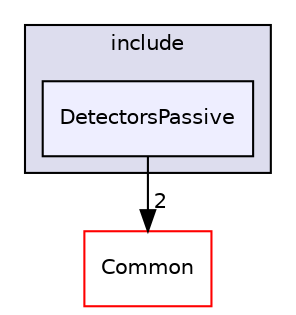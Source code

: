 digraph "/home/travis/build/AliceO2Group/AliceO2/Detectors/Passive/include/DetectorsPassive" {
  bgcolor=transparent;
  compound=true
  node [ fontsize="10", fontname="Helvetica"];
  edge [ labelfontsize="10", labelfontname="Helvetica"];
  subgraph clusterdir_d5ecc06a730b889a096d12946000dd48 {
    graph [ bgcolor="#ddddee", pencolor="black", label="include" fontname="Helvetica", fontsize="10", URL="dir_d5ecc06a730b889a096d12946000dd48.html"]
  dir_72724ee868ffdb57615bd2021f241624 [shape=box, label="DetectorsPassive", style="filled", fillcolor="#eeeeff", pencolor="black", URL="dir_72724ee868ffdb57615bd2021f241624.html"];
  }
  dir_4ab6b4cc6a7edbff49100e9123df213f [shape=box label="Common" color="red" URL="dir_4ab6b4cc6a7edbff49100e9123df213f.html"];
  dir_72724ee868ffdb57615bd2021f241624->dir_4ab6b4cc6a7edbff49100e9123df213f [headlabel="2", labeldistance=1.5 headhref="dir_000638_000035.html"];
}
